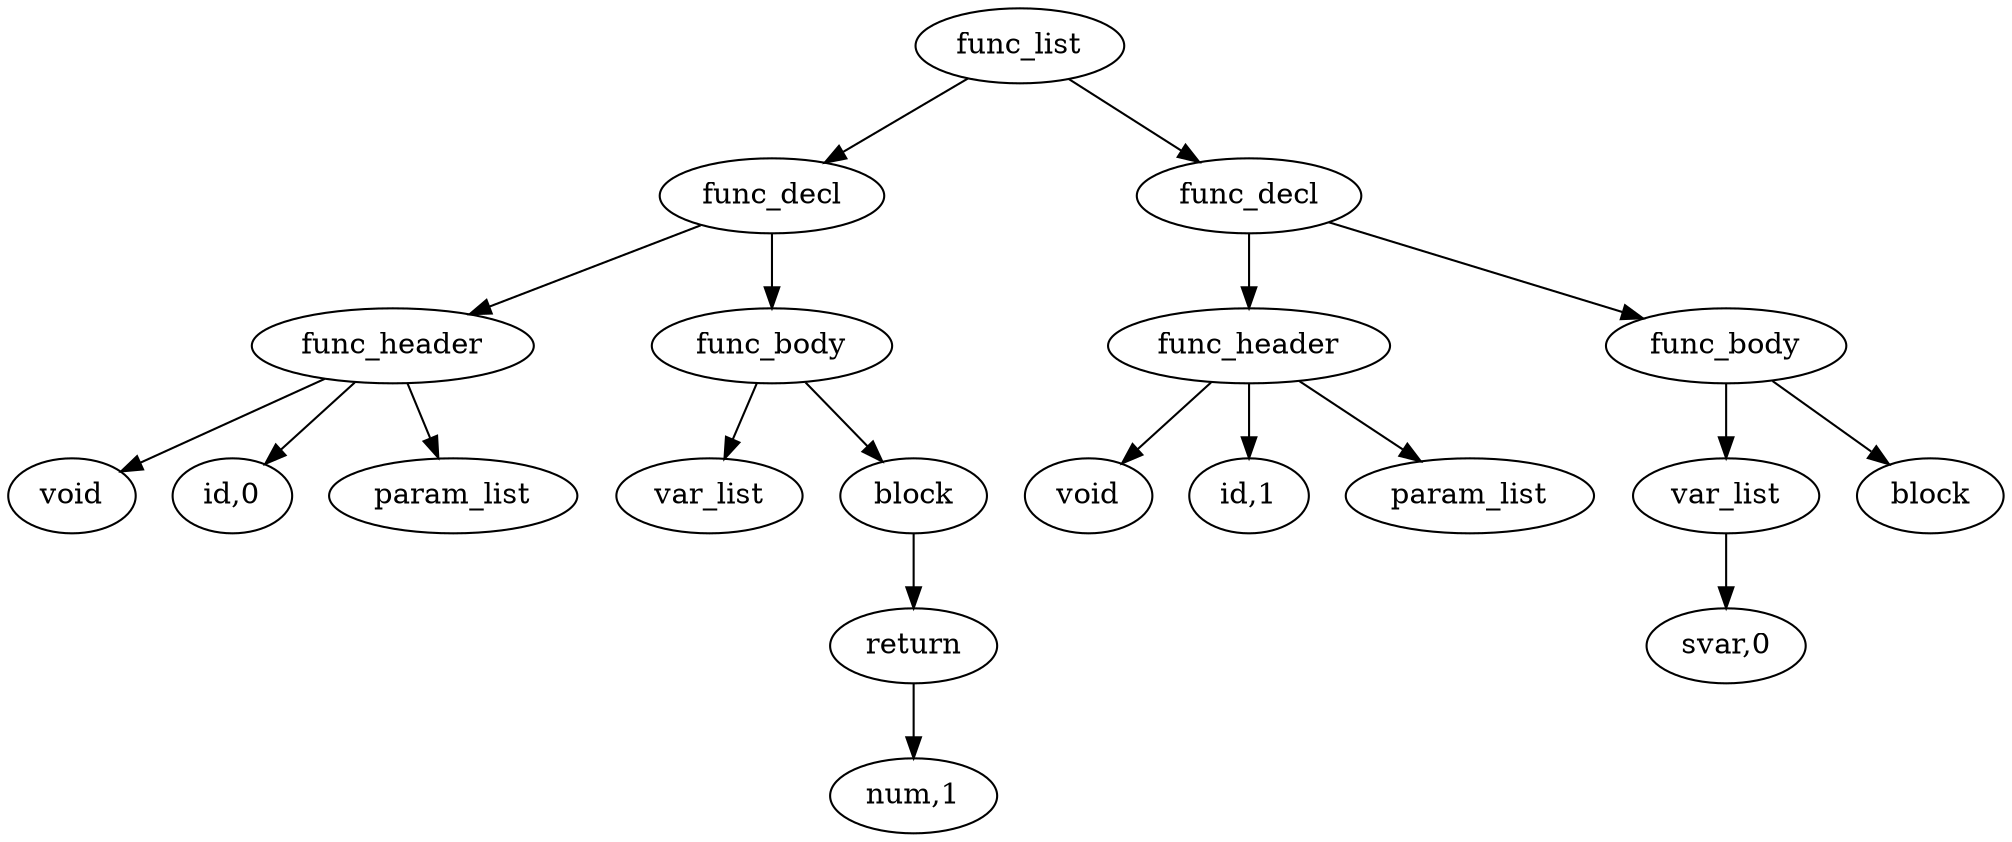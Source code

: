 digraph {
graph [ordering="out"];
node0[label="func_list"];
node1[label="func_decl"];
node2[label="func_header"];
node3[label="void"];
node2 -> node3;
node4[label="id,0"];
node2 -> node4;
node5[label="param_list"];
node2 -> node5;
node1 -> node2;
node6[label="func_body"];
node7[label="var_list"];
node6 -> node7;
node8[label="block"];
node9[label="return"];
node10[label="num,1"];
node9 -> node10;
node8 -> node9;
node6 -> node8;
node1 -> node6;
node0 -> node1;
node11[label="func_decl"];
node12[label="func_header"];
node13[label="void"];
node12 -> node13;
node14[label="id,1"];
node12 -> node14;
node15[label="param_list"];
node12 -> node15;
node11 -> node12;
node16[label="func_body"];
node17[label="var_list"];
node18[label="svar,0"];
node17 -> node18;
node16 -> node17;
node19[label="block"];
node16 -> node19;
node11 -> node16;
node0 -> node11;
}
